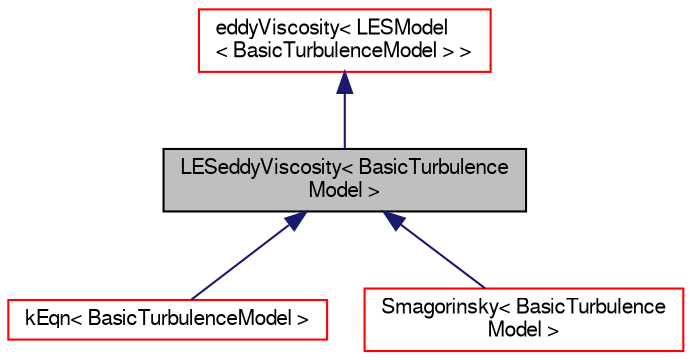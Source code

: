 digraph "LESeddyViscosity&lt; BasicTurbulenceModel &gt;"
{
  bgcolor="transparent";
  edge [fontname="FreeSans",fontsize="10",labelfontname="FreeSans",labelfontsize="10"];
  node [fontname="FreeSans",fontsize="10",shape=record];
  Node0 [label="LESeddyViscosity\< BasicTurbulence\lModel \>",height=0.2,width=0.4,color="black", fillcolor="grey75", style="filled", fontcolor="black"];
  Node1 -> Node0 [dir="back",color="midnightblue",fontsize="10",style="solid",fontname="FreeSans"];
  Node1 [label="eddyViscosity\< LESModel\l\< BasicTurbulenceModel \> \>",height=0.2,width=0.4,color="red",URL="$a31198.html"];
  Node0 -> Node5 [dir="back",color="midnightblue",fontsize="10",style="solid",fontname="FreeSans"];
  Node5 [label="kEqn\< BasicTurbulenceModel \>",height=0.2,width=0.4,color="red",URL="$a31210.html",tooltip="One Equation Eddy Viscosity Model. "];
  Node0 -> Node8 [dir="back",color="midnightblue",fontsize="10",style="solid",fontname="FreeSans"];
  Node8 [label="Smagorinsky\< BasicTurbulence\lModel \>",height=0.2,width=0.4,color="red",URL="$a31218.html",tooltip="The Smagorinsky SGS model. "];
}
